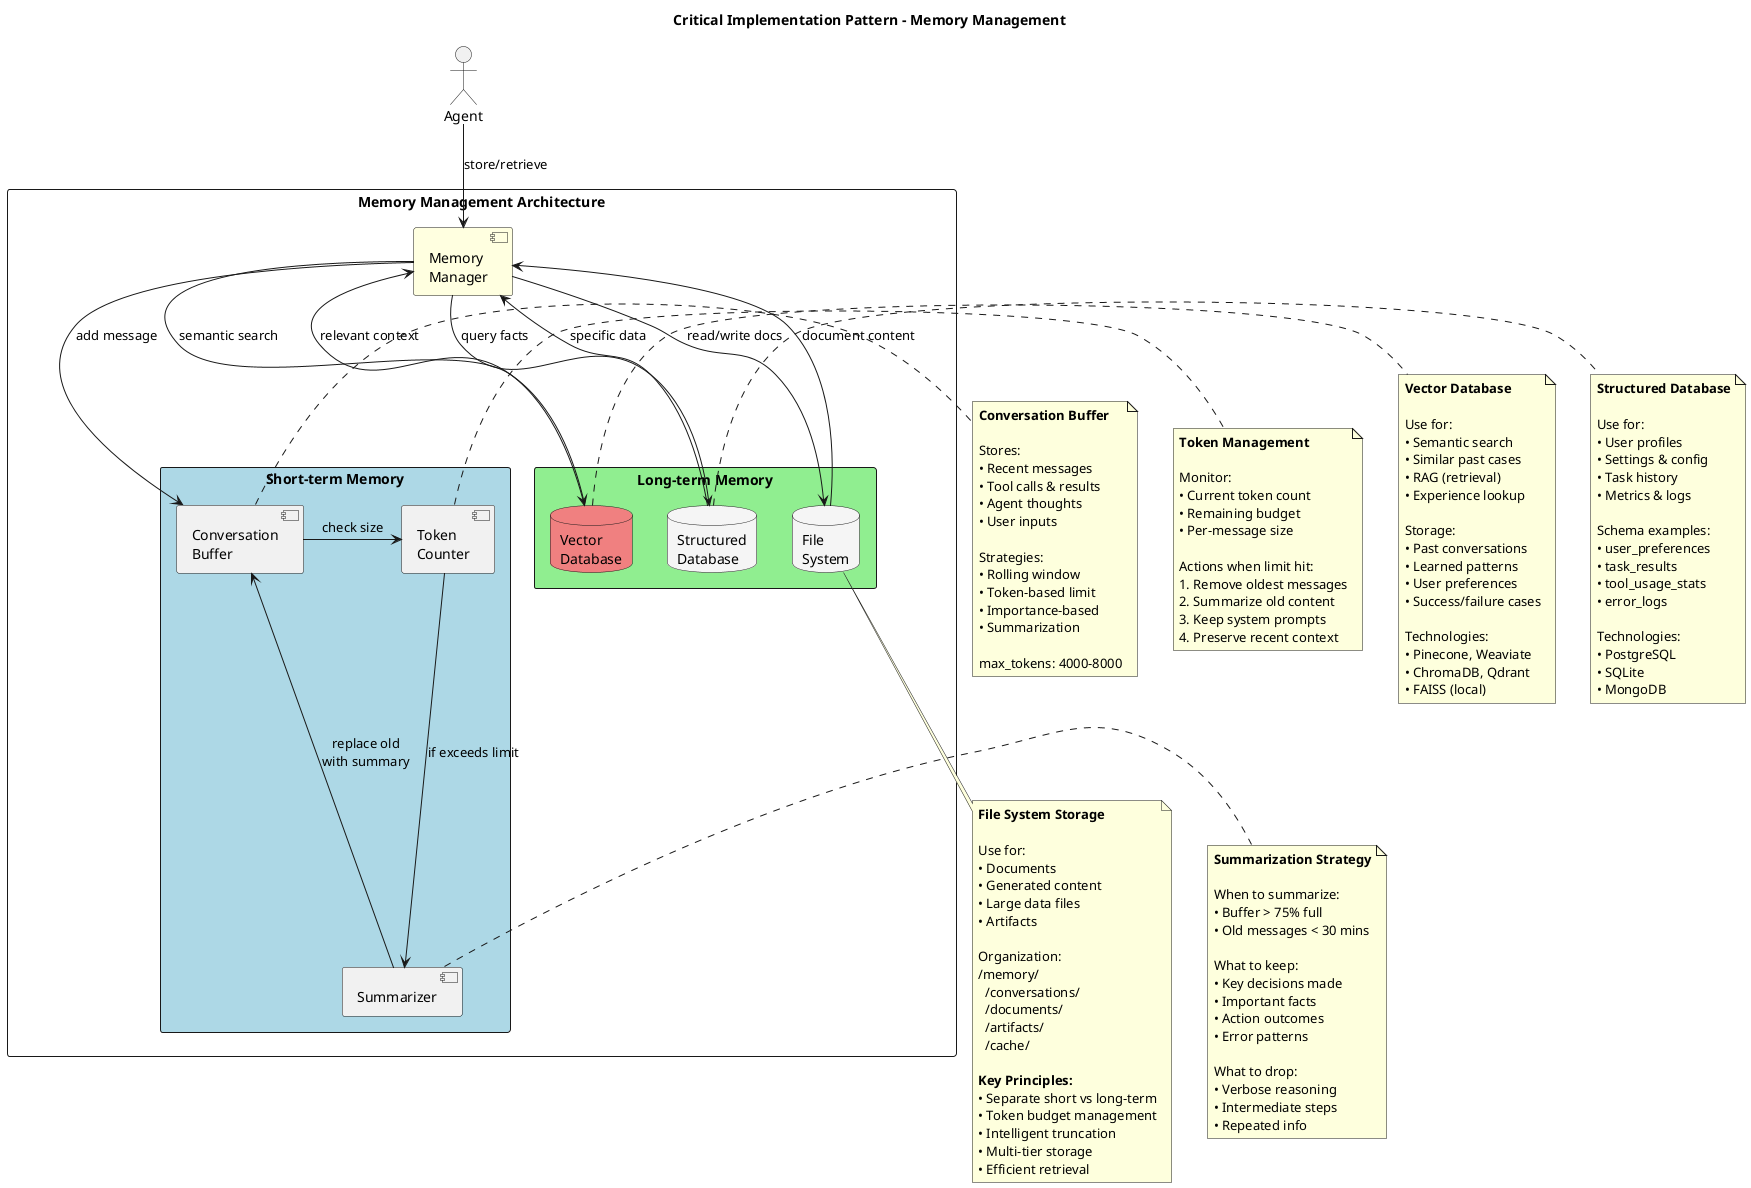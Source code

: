 @startuml
!define SHORT #LightBlue
!define LONG #LightGreen
!define VECTOR #LightCoral
!define MANAGER #LightYellow

title Critical Implementation Pattern - Memory Management

rectangle "Memory Management Architecture" {
    
    component "Memory\nManager" as manager MANAGER
    
    rectangle "Short-term Memory" as shortterm SHORT {
        component "Conversation\nBuffer" as buffer
        component "Token\nCounter" as tokens
        component "Summarizer" as summarizer
    }
    
    rectangle "Long-term Memory" as longterm LONG {
        database "Vector\nDatabase" as vector VECTOR
        database "Structured\nDatabase" as structured #WhiteSmoke
        database "File\nSystem" as files #WhiteSmoke
    }
}

actor "Agent" as agent

agent -down-> manager : store/retrieve
manager -down-> buffer : add message
buffer -right-> tokens : check size
tokens -down-> summarizer : if exceeds limit
summarizer -up-> buffer : replace old\nwith summary

manager -down-> vector : semantic search
manager -down-> structured : query facts
manager -down-> files : read/write docs

vector -up-> manager : relevant context
structured -up-> manager : specific data
files -up-> manager : document content

note right of buffer
  **Conversation Buffer**
  
  Stores:
  • Recent messages
  • Tool calls & results
  • Agent thoughts
  • User inputs
  
  Strategies:
  • Rolling window
  • Token-based limit
  • Importance-based
  • Summarization
  
  max_tokens: 4000-8000
end note

note right of tokens
  **Token Management**
  
  Monitor:
  • Current token count
  • Remaining budget
  • Per-message size
  
  Actions when limit hit:
  1. Remove oldest messages
  2. Summarize old content
  3. Keep system prompts
  4. Preserve recent context
end note

note right of summarizer
  **Summarization Strategy**
  
  When to summarize:
  • Buffer > 75% full
  • Old messages < 30 mins
  
  What to keep:
  • Key decisions made
  • Important facts
  • Action outcomes
  • Error patterns
  
  What to drop:
  • Verbose reasoning
  • Intermediate steps
  • Repeated info
end note

note right of vector
  **Vector Database**
  
  Use for:
  • Semantic search
  • Similar past cases
  • RAG (retrieval)
  • Experience lookup
  
  Storage:
  • Past conversations
  • Learned patterns
  • User preferences
  • Success/failure cases
  
  Technologies:
  • Pinecone, Weaviate
  • ChromaDB, Qdrant
  • FAISS (local)
end note

note right of structured
  **Structured Database**
  
  Use for:
  • User profiles
  • Settings & config
  • Task history
  • Metrics & logs
  
  Schema examples:
  • user_preferences
  • task_results
  • tool_usage_stats
  • error_logs
  
  Technologies:
  • PostgreSQL
  • SQLite
  • MongoDB
end note

note bottom of files
  **File System Storage**
  
  Use for:
  • Documents
  • Generated content
  • Large data files
  • Artifacts
  
  Organization:
  /memory/
    /conversations/
    /documents/
    /artifacts/
    /cache/
  
  **Key Principles:**
  • Separate short vs long-term
  • Token budget management
  • Intelligent truncation
  • Multi-tier storage
  • Efficient retrieval
end note

@enduml
